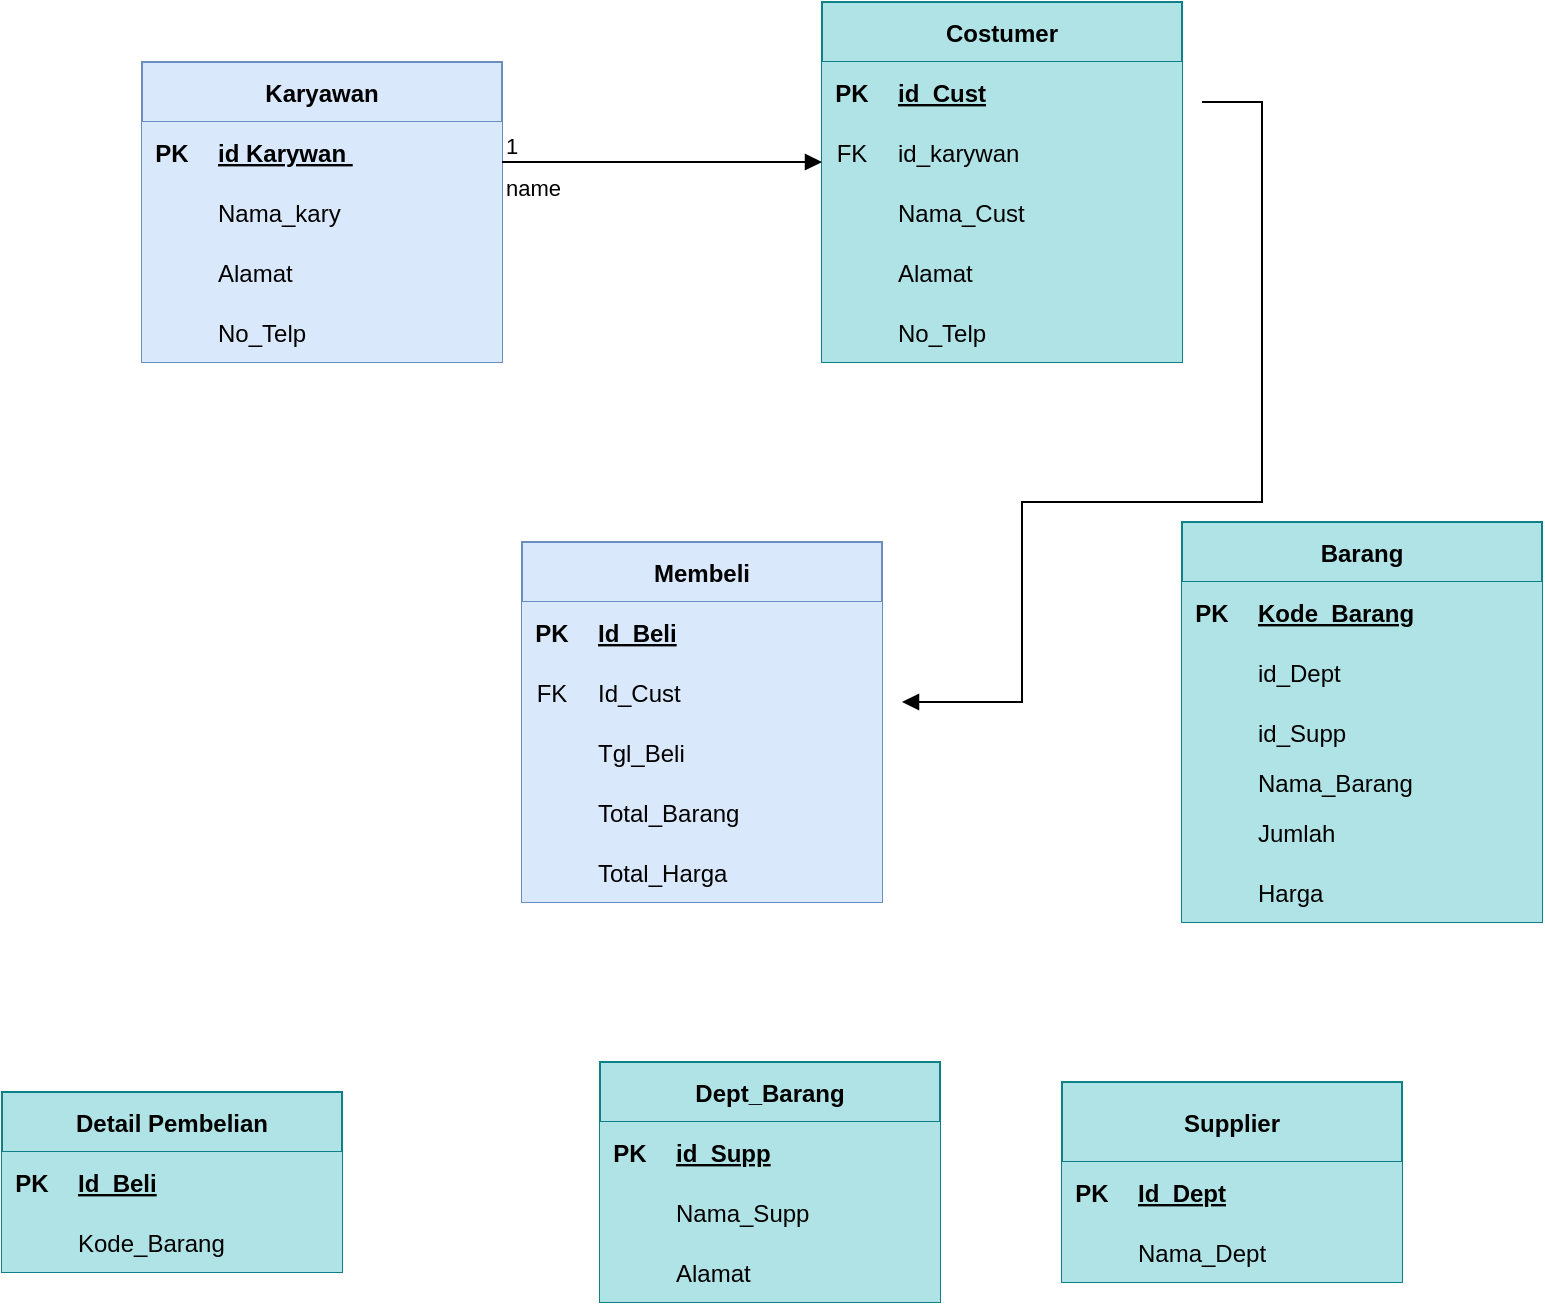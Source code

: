 <mxfile version="20.5.2" type="github">
  <diagram id="lLpXDyVzqlYHPdVx78_k" name="Halaman-1">
    <mxGraphModel dx="1483" dy="816" grid="1" gridSize="10" guides="1" tooltips="1" connect="1" arrows="1" fold="1" page="1" pageScale="1" pageWidth="827" pageHeight="1169" math="0" shadow="0">
      <root>
        <mxCell id="0" />
        <mxCell id="1" parent="0" />
        <mxCell id="tjBfu9nN-_XpgavEUP0M-31" value="Karyawan" style="shape=table;startSize=30;container=1;collapsible=1;childLayout=tableLayout;fixedRows=1;rowLines=0;fontStyle=1;align=center;resizeLast=1;fillColor=#dae8fc;strokeColor=#6c8ebf;bottom=0;" vertex="1" parent="1">
          <mxGeometry x="100" y="90" width="180" height="150" as="geometry" />
        </mxCell>
        <mxCell id="tjBfu9nN-_XpgavEUP0M-32" value="" style="shape=tableRow;horizontal=0;startSize=0;swimlaneHead=0;swimlaneBody=0;fillColor=#dae8fc;collapsible=0;dropTarget=0;points=[[0,0.5],[1,0.5]];portConstraint=eastwest;top=0;left=0;right=0;bottom=0;strokeColor=#6c8ebf;" vertex="1" parent="tjBfu9nN-_XpgavEUP0M-31">
          <mxGeometry y="30" width="180" height="30" as="geometry" />
        </mxCell>
        <mxCell id="tjBfu9nN-_XpgavEUP0M-33" value="PK" style="shape=partialRectangle;connectable=0;fillColor=#dae8fc;top=0;left=0;bottom=0;right=0;fontStyle=1;overflow=hidden;strokeColor=#6c8ebf;" vertex="1" parent="tjBfu9nN-_XpgavEUP0M-32">
          <mxGeometry width="30" height="30" as="geometry">
            <mxRectangle width="30" height="30" as="alternateBounds" />
          </mxGeometry>
        </mxCell>
        <mxCell id="tjBfu9nN-_XpgavEUP0M-34" value="id Karywan " style="shape=partialRectangle;connectable=0;fillColor=#dae8fc;top=0;left=0;bottom=0;right=0;align=left;spacingLeft=6;fontStyle=5;overflow=hidden;strokeColor=#6c8ebf;" vertex="1" parent="tjBfu9nN-_XpgavEUP0M-32">
          <mxGeometry x="30" width="150" height="30" as="geometry">
            <mxRectangle width="150" height="30" as="alternateBounds" />
          </mxGeometry>
        </mxCell>
        <mxCell id="tjBfu9nN-_XpgavEUP0M-35" value="" style="shape=tableRow;horizontal=0;startSize=0;swimlaneHead=0;swimlaneBody=0;fillColor=#dae8fc;collapsible=0;dropTarget=0;points=[[0,0.5],[1,0.5]];portConstraint=eastwest;top=0;left=0;right=0;bottom=0;strokeColor=#6c8ebf;" vertex="1" parent="tjBfu9nN-_XpgavEUP0M-31">
          <mxGeometry y="60" width="180" height="30" as="geometry" />
        </mxCell>
        <mxCell id="tjBfu9nN-_XpgavEUP0M-36" value="" style="shape=partialRectangle;connectable=0;fillColor=#dae8fc;top=0;left=0;bottom=0;right=0;editable=1;overflow=hidden;strokeColor=#6c8ebf;" vertex="1" parent="tjBfu9nN-_XpgavEUP0M-35">
          <mxGeometry width="30" height="30" as="geometry">
            <mxRectangle width="30" height="30" as="alternateBounds" />
          </mxGeometry>
        </mxCell>
        <mxCell id="tjBfu9nN-_XpgavEUP0M-37" value="Nama_kary" style="shape=partialRectangle;connectable=0;fillColor=#dae8fc;top=0;left=0;bottom=0;right=0;align=left;spacingLeft=6;overflow=hidden;strokeColor=#6c8ebf;" vertex="1" parent="tjBfu9nN-_XpgavEUP0M-35">
          <mxGeometry x="30" width="150" height="30" as="geometry">
            <mxRectangle width="150" height="30" as="alternateBounds" />
          </mxGeometry>
        </mxCell>
        <mxCell id="tjBfu9nN-_XpgavEUP0M-38" value="" style="shape=tableRow;horizontal=0;startSize=0;swimlaneHead=0;swimlaneBody=0;fillColor=#dae8fc;collapsible=0;dropTarget=0;points=[[0,0.5],[1,0.5]];portConstraint=eastwest;top=0;left=0;right=0;bottom=0;strokeColor=#6c8ebf;" vertex="1" parent="tjBfu9nN-_XpgavEUP0M-31">
          <mxGeometry y="90" width="180" height="30" as="geometry" />
        </mxCell>
        <mxCell id="tjBfu9nN-_XpgavEUP0M-39" value="" style="shape=partialRectangle;connectable=0;fillColor=#dae8fc;top=0;left=0;bottom=0;right=0;editable=1;overflow=hidden;strokeColor=#6c8ebf;" vertex="1" parent="tjBfu9nN-_XpgavEUP0M-38">
          <mxGeometry width="30" height="30" as="geometry">
            <mxRectangle width="30" height="30" as="alternateBounds" />
          </mxGeometry>
        </mxCell>
        <mxCell id="tjBfu9nN-_XpgavEUP0M-40" value="Alamat" style="shape=partialRectangle;connectable=0;fillColor=#dae8fc;top=0;left=0;bottom=0;right=0;align=left;spacingLeft=6;overflow=hidden;strokeColor=#6c8ebf;" vertex="1" parent="tjBfu9nN-_XpgavEUP0M-38">
          <mxGeometry x="30" width="150" height="30" as="geometry">
            <mxRectangle width="150" height="30" as="alternateBounds" />
          </mxGeometry>
        </mxCell>
        <mxCell id="tjBfu9nN-_XpgavEUP0M-41" value="" style="shape=tableRow;horizontal=0;startSize=0;swimlaneHead=0;swimlaneBody=0;fillColor=#dae8fc;collapsible=0;dropTarget=0;points=[[0,0.5],[1,0.5]];portConstraint=eastwest;top=0;left=0;right=0;bottom=0;strokeColor=#6c8ebf;" vertex="1" parent="tjBfu9nN-_XpgavEUP0M-31">
          <mxGeometry y="120" width="180" height="30" as="geometry" />
        </mxCell>
        <mxCell id="tjBfu9nN-_XpgavEUP0M-42" value="" style="shape=partialRectangle;connectable=0;fillColor=#dae8fc;top=0;left=0;bottom=0;right=0;editable=1;overflow=hidden;strokeColor=#6c8ebf;" vertex="1" parent="tjBfu9nN-_XpgavEUP0M-41">
          <mxGeometry width="30" height="30" as="geometry">
            <mxRectangle width="30" height="30" as="alternateBounds" />
          </mxGeometry>
        </mxCell>
        <mxCell id="tjBfu9nN-_XpgavEUP0M-43" value="No_Telp" style="shape=partialRectangle;connectable=0;fillColor=#dae8fc;top=0;left=0;bottom=0;right=0;align=left;spacingLeft=6;overflow=hidden;strokeColor=#6c8ebf;" vertex="1" parent="tjBfu9nN-_XpgavEUP0M-41">
          <mxGeometry x="30" width="150" height="30" as="geometry">
            <mxRectangle width="150" height="30" as="alternateBounds" />
          </mxGeometry>
        </mxCell>
        <mxCell id="tjBfu9nN-_XpgavEUP0M-44" value="Membeli" style="shape=table;startSize=30;container=1;collapsible=1;childLayout=tableLayout;fixedRows=1;rowLines=0;fontStyle=1;align=center;resizeLast=1;fillColor=#dae8fc;strokeColor=#6c8ebf;bottom=0;" vertex="1" parent="1">
          <mxGeometry x="290" y="330" width="180" height="180" as="geometry" />
        </mxCell>
        <mxCell id="tjBfu9nN-_XpgavEUP0M-45" value="" style="shape=tableRow;horizontal=0;startSize=0;swimlaneHead=0;swimlaneBody=0;fillColor=#dae8fc;collapsible=0;dropTarget=0;points=[[0,0.5],[1,0.5]];portConstraint=eastwest;top=0;left=0;right=0;bottom=0;strokeColor=#6c8ebf;" vertex="1" parent="tjBfu9nN-_XpgavEUP0M-44">
          <mxGeometry y="30" width="180" height="30" as="geometry" />
        </mxCell>
        <mxCell id="tjBfu9nN-_XpgavEUP0M-46" value="PK" style="shape=partialRectangle;connectable=0;fillColor=#dae8fc;top=0;left=0;bottom=0;right=0;fontStyle=1;overflow=hidden;strokeColor=#6c8ebf;" vertex="1" parent="tjBfu9nN-_XpgavEUP0M-45">
          <mxGeometry width="30" height="30" as="geometry">
            <mxRectangle width="30" height="30" as="alternateBounds" />
          </mxGeometry>
        </mxCell>
        <mxCell id="tjBfu9nN-_XpgavEUP0M-47" value="Id_Beli" style="shape=partialRectangle;connectable=0;fillColor=#dae8fc;top=0;left=0;bottom=0;right=0;align=left;spacingLeft=6;fontStyle=5;overflow=hidden;strokeColor=#6c8ebf;" vertex="1" parent="tjBfu9nN-_XpgavEUP0M-45">
          <mxGeometry x="30" width="150" height="30" as="geometry">
            <mxRectangle width="150" height="30" as="alternateBounds" />
          </mxGeometry>
        </mxCell>
        <mxCell id="tjBfu9nN-_XpgavEUP0M-48" value="" style="shape=tableRow;horizontal=0;startSize=0;swimlaneHead=0;swimlaneBody=0;fillColor=#dae8fc;collapsible=0;dropTarget=0;points=[[0,0.5],[1,0.5]];portConstraint=eastwest;top=0;left=0;right=0;bottom=0;strokeColor=#6c8ebf;" vertex="1" parent="tjBfu9nN-_XpgavEUP0M-44">
          <mxGeometry y="60" width="180" height="30" as="geometry" />
        </mxCell>
        <mxCell id="tjBfu9nN-_XpgavEUP0M-49" value="FK" style="shape=partialRectangle;connectable=0;fillColor=#dae8fc;top=0;left=0;bottom=0;right=0;editable=1;overflow=hidden;strokeColor=#6c8ebf;" vertex="1" parent="tjBfu9nN-_XpgavEUP0M-48">
          <mxGeometry width="30" height="30" as="geometry">
            <mxRectangle width="30" height="30" as="alternateBounds" />
          </mxGeometry>
        </mxCell>
        <mxCell id="tjBfu9nN-_XpgavEUP0M-50" value="Id_Cust" style="shape=partialRectangle;connectable=0;fillColor=#dae8fc;top=0;left=0;bottom=0;right=0;align=left;spacingLeft=6;overflow=hidden;strokeColor=#6c8ebf;" vertex="1" parent="tjBfu9nN-_XpgavEUP0M-48">
          <mxGeometry x="30" width="150" height="30" as="geometry">
            <mxRectangle width="150" height="30" as="alternateBounds" />
          </mxGeometry>
        </mxCell>
        <mxCell id="tjBfu9nN-_XpgavEUP0M-51" value="" style="shape=tableRow;horizontal=0;startSize=0;swimlaneHead=0;swimlaneBody=0;fillColor=#dae8fc;collapsible=0;dropTarget=0;points=[[0,0.5],[1,0.5]];portConstraint=eastwest;top=0;left=0;right=0;bottom=0;strokeColor=#6c8ebf;" vertex="1" parent="tjBfu9nN-_XpgavEUP0M-44">
          <mxGeometry y="90" width="180" height="30" as="geometry" />
        </mxCell>
        <mxCell id="tjBfu9nN-_XpgavEUP0M-52" value="" style="shape=partialRectangle;connectable=0;fillColor=#dae8fc;top=0;left=0;bottom=0;right=0;editable=1;overflow=hidden;strokeColor=#6c8ebf;" vertex="1" parent="tjBfu9nN-_XpgavEUP0M-51">
          <mxGeometry width="30" height="30" as="geometry">
            <mxRectangle width="30" height="30" as="alternateBounds" />
          </mxGeometry>
        </mxCell>
        <mxCell id="tjBfu9nN-_XpgavEUP0M-53" value="Tgl_Beli" style="shape=partialRectangle;connectable=0;fillColor=#dae8fc;top=0;left=0;bottom=0;right=0;align=left;spacingLeft=6;overflow=hidden;strokeColor=#6c8ebf;" vertex="1" parent="tjBfu9nN-_XpgavEUP0M-51">
          <mxGeometry x="30" width="150" height="30" as="geometry">
            <mxRectangle width="150" height="30" as="alternateBounds" />
          </mxGeometry>
        </mxCell>
        <mxCell id="tjBfu9nN-_XpgavEUP0M-54" value="" style="shape=tableRow;horizontal=0;startSize=0;swimlaneHead=0;swimlaneBody=0;fillColor=#dae8fc;collapsible=0;dropTarget=0;points=[[0,0.5],[1,0.5]];portConstraint=eastwest;top=0;left=0;right=0;bottom=0;strokeColor=#6c8ebf;" vertex="1" parent="tjBfu9nN-_XpgavEUP0M-44">
          <mxGeometry y="120" width="180" height="30" as="geometry" />
        </mxCell>
        <mxCell id="tjBfu9nN-_XpgavEUP0M-55" value="" style="shape=partialRectangle;connectable=0;fillColor=#dae8fc;top=0;left=0;bottom=0;right=0;editable=1;overflow=hidden;strokeColor=#6c8ebf;" vertex="1" parent="tjBfu9nN-_XpgavEUP0M-54">
          <mxGeometry width="30" height="30" as="geometry">
            <mxRectangle width="30" height="30" as="alternateBounds" />
          </mxGeometry>
        </mxCell>
        <mxCell id="tjBfu9nN-_XpgavEUP0M-56" value="Total_Barang" style="shape=partialRectangle;connectable=0;fillColor=#dae8fc;top=0;left=0;bottom=0;right=0;align=left;spacingLeft=6;overflow=hidden;strokeColor=#6c8ebf;" vertex="1" parent="tjBfu9nN-_XpgavEUP0M-54">
          <mxGeometry x="30" width="150" height="30" as="geometry">
            <mxRectangle width="150" height="30" as="alternateBounds" />
          </mxGeometry>
        </mxCell>
        <mxCell id="tjBfu9nN-_XpgavEUP0M-113" value="" style="shape=tableRow;horizontal=0;startSize=0;swimlaneHead=0;swimlaneBody=0;fillColor=#dae8fc;collapsible=0;dropTarget=0;points=[[0,0.5],[1,0.5]];portConstraint=eastwest;top=0;left=0;right=0;bottom=0;strokeColor=#6c8ebf;" vertex="1" parent="tjBfu9nN-_XpgavEUP0M-44">
          <mxGeometry y="150" width="180" height="30" as="geometry" />
        </mxCell>
        <mxCell id="tjBfu9nN-_XpgavEUP0M-114" value="" style="shape=partialRectangle;connectable=0;fillColor=#dae8fc;top=0;left=0;bottom=0;right=0;editable=1;overflow=hidden;strokeColor=#6c8ebf;" vertex="1" parent="tjBfu9nN-_XpgavEUP0M-113">
          <mxGeometry width="30" height="30" as="geometry">
            <mxRectangle width="30" height="30" as="alternateBounds" />
          </mxGeometry>
        </mxCell>
        <mxCell id="tjBfu9nN-_XpgavEUP0M-115" value="Total_Harga" style="shape=partialRectangle;connectable=0;fillColor=#dae8fc;top=0;left=0;bottom=0;right=0;align=left;spacingLeft=6;overflow=hidden;strokeColor=#6c8ebf;" vertex="1" parent="tjBfu9nN-_XpgavEUP0M-113">
          <mxGeometry x="30" width="150" height="30" as="geometry">
            <mxRectangle width="150" height="30" as="alternateBounds" />
          </mxGeometry>
        </mxCell>
        <mxCell id="tjBfu9nN-_XpgavEUP0M-57" value="Costumer" style="shape=table;startSize=30;container=1;collapsible=1;childLayout=tableLayout;fixedRows=1;rowLines=0;fontStyle=1;align=center;resizeLast=1;fillColor=#b0e3e6;strokeColor=#0e8088;bottom=0;" vertex="1" parent="1">
          <mxGeometry x="440" y="60" width="180" height="180" as="geometry">
            <mxRectangle x="330" y="80" width="100" height="30" as="alternateBounds" />
          </mxGeometry>
        </mxCell>
        <mxCell id="tjBfu9nN-_XpgavEUP0M-58" value="" style="shape=tableRow;horizontal=0;startSize=0;swimlaneHead=0;swimlaneBody=0;collapsible=0;dropTarget=0;points=[[0,0.5],[1,0.5]];portConstraint=eastwest;top=0;left=0;right=0;bottom=0;fillColor=#b0e3e6;strokeColor=#0e8088;" vertex="1" parent="tjBfu9nN-_XpgavEUP0M-57">
          <mxGeometry y="30" width="180" height="30" as="geometry" />
        </mxCell>
        <mxCell id="tjBfu9nN-_XpgavEUP0M-59" value="PK" style="shape=partialRectangle;connectable=0;top=0;left=0;bottom=0;right=0;fontStyle=1;overflow=hidden;fillColor=#b0e3e6;strokeColor=#0e8088;" vertex="1" parent="tjBfu9nN-_XpgavEUP0M-58">
          <mxGeometry width="30" height="30" as="geometry">
            <mxRectangle width="30" height="30" as="alternateBounds" />
          </mxGeometry>
        </mxCell>
        <mxCell id="tjBfu9nN-_XpgavEUP0M-60" value="id_Cust" style="shape=partialRectangle;connectable=0;top=0;left=0;bottom=0;right=0;align=left;spacingLeft=6;fontStyle=5;overflow=hidden;fillColor=#b0e3e6;strokeColor=#0e8088;" vertex="1" parent="tjBfu9nN-_XpgavEUP0M-58">
          <mxGeometry x="30" width="150" height="30" as="geometry">
            <mxRectangle width="150" height="30" as="alternateBounds" />
          </mxGeometry>
        </mxCell>
        <mxCell id="tjBfu9nN-_XpgavEUP0M-61" value="" style="shape=tableRow;horizontal=0;startSize=0;swimlaneHead=0;swimlaneBody=0;collapsible=0;dropTarget=0;points=[[0,0.5],[1,0.5]];portConstraint=eastwest;top=0;left=0;right=0;bottom=0;fillColor=#b0e3e6;strokeColor=#0e8088;" vertex="1" parent="tjBfu9nN-_XpgavEUP0M-57">
          <mxGeometry y="60" width="180" height="30" as="geometry" />
        </mxCell>
        <mxCell id="tjBfu9nN-_XpgavEUP0M-62" value="FK" style="shape=partialRectangle;connectable=0;top=0;left=0;bottom=0;right=0;editable=1;overflow=hidden;fillColor=#b0e3e6;strokeColor=#0e8088;" vertex="1" parent="tjBfu9nN-_XpgavEUP0M-61">
          <mxGeometry width="30" height="30" as="geometry">
            <mxRectangle width="30" height="30" as="alternateBounds" />
          </mxGeometry>
        </mxCell>
        <mxCell id="tjBfu9nN-_XpgavEUP0M-63" value="id_karywan" style="shape=partialRectangle;connectable=0;top=0;left=0;bottom=0;right=0;align=left;spacingLeft=6;overflow=hidden;fillColor=#b0e3e6;strokeColor=#0e8088;" vertex="1" parent="tjBfu9nN-_XpgavEUP0M-61">
          <mxGeometry x="30" width="150" height="30" as="geometry">
            <mxRectangle width="150" height="30" as="alternateBounds" />
          </mxGeometry>
        </mxCell>
        <mxCell id="tjBfu9nN-_XpgavEUP0M-64" value="" style="shape=tableRow;horizontal=0;startSize=0;swimlaneHead=0;swimlaneBody=0;collapsible=0;dropTarget=0;points=[[0,0.5],[1,0.5]];portConstraint=eastwest;top=0;left=0;right=0;bottom=0;fillColor=#b0e3e6;strokeColor=#0e8088;" vertex="1" parent="tjBfu9nN-_XpgavEUP0M-57">
          <mxGeometry y="90" width="180" height="30" as="geometry" />
        </mxCell>
        <mxCell id="tjBfu9nN-_XpgavEUP0M-65" value="" style="shape=partialRectangle;connectable=0;top=0;left=0;bottom=0;right=0;editable=1;overflow=hidden;fillColor=#b0e3e6;strokeColor=#0e8088;" vertex="1" parent="tjBfu9nN-_XpgavEUP0M-64">
          <mxGeometry width="30" height="30" as="geometry">
            <mxRectangle width="30" height="30" as="alternateBounds" />
          </mxGeometry>
        </mxCell>
        <mxCell id="tjBfu9nN-_XpgavEUP0M-66" value="Nama_Cust" style="shape=partialRectangle;connectable=0;top=0;left=0;bottom=0;right=0;align=left;spacingLeft=6;overflow=hidden;fillColor=#b0e3e6;strokeColor=#0e8088;" vertex="1" parent="tjBfu9nN-_XpgavEUP0M-64">
          <mxGeometry x="30" width="150" height="30" as="geometry">
            <mxRectangle width="150" height="30" as="alternateBounds" />
          </mxGeometry>
        </mxCell>
        <mxCell id="tjBfu9nN-_XpgavEUP0M-67" value="" style="shape=tableRow;horizontal=0;startSize=0;swimlaneHead=0;swimlaneBody=0;collapsible=0;dropTarget=0;points=[[0,0.5],[1,0.5]];portConstraint=eastwest;top=0;left=0;right=0;bottom=0;fillColor=#b0e3e6;strokeColor=#0e8088;" vertex="1" parent="tjBfu9nN-_XpgavEUP0M-57">
          <mxGeometry y="120" width="180" height="30" as="geometry" />
        </mxCell>
        <mxCell id="tjBfu9nN-_XpgavEUP0M-68" value="" style="shape=partialRectangle;connectable=0;top=0;left=0;bottom=0;right=0;editable=1;overflow=hidden;fillColor=#b0e3e6;strokeColor=#0e8088;" vertex="1" parent="tjBfu9nN-_XpgavEUP0M-67">
          <mxGeometry width="30" height="30" as="geometry">
            <mxRectangle width="30" height="30" as="alternateBounds" />
          </mxGeometry>
        </mxCell>
        <mxCell id="tjBfu9nN-_XpgavEUP0M-69" value="Alamat" style="shape=partialRectangle;connectable=0;top=0;left=0;bottom=0;right=0;align=left;spacingLeft=6;overflow=hidden;fillColor=#b0e3e6;strokeColor=#0e8088;" vertex="1" parent="tjBfu9nN-_XpgavEUP0M-67">
          <mxGeometry x="30" width="150" height="30" as="geometry">
            <mxRectangle width="150" height="30" as="alternateBounds" />
          </mxGeometry>
        </mxCell>
        <mxCell id="tjBfu9nN-_XpgavEUP0M-88" value="" style="shape=tableRow;horizontal=0;startSize=0;swimlaneHead=0;swimlaneBody=0;collapsible=0;dropTarget=0;points=[[0,0.5],[1,0.5]];portConstraint=eastwest;top=0;left=0;right=0;bottom=0;fillColor=#b0e3e6;strokeColor=#0e8088;" vertex="1" parent="tjBfu9nN-_XpgavEUP0M-57">
          <mxGeometry y="150" width="180" height="30" as="geometry" />
        </mxCell>
        <mxCell id="tjBfu9nN-_XpgavEUP0M-89" value="" style="shape=partialRectangle;connectable=0;top=0;left=0;bottom=0;right=0;editable=1;overflow=hidden;fillColor=#b0e3e6;strokeColor=#0e8088;" vertex="1" parent="tjBfu9nN-_XpgavEUP0M-88">
          <mxGeometry width="30" height="30" as="geometry">
            <mxRectangle width="30" height="30" as="alternateBounds" />
          </mxGeometry>
        </mxCell>
        <mxCell id="tjBfu9nN-_XpgavEUP0M-90" value="No_Telp" style="shape=partialRectangle;connectable=0;top=0;left=0;bottom=0;right=0;align=left;spacingLeft=6;overflow=hidden;fillColor=#b0e3e6;strokeColor=#0e8088;" vertex="1" parent="tjBfu9nN-_XpgavEUP0M-88">
          <mxGeometry x="30" width="150" height="30" as="geometry">
            <mxRectangle width="150" height="30" as="alternateBounds" />
          </mxGeometry>
        </mxCell>
        <mxCell id="tjBfu9nN-_XpgavEUP0M-97" value="Detail Pembelian" style="shape=table;startSize=30;container=1;collapsible=1;childLayout=tableLayout;fixedRows=1;rowLines=0;fontStyle=1;align=center;resizeLast=1;fillColor=#b0e3e6;strokeColor=#0e8088;bottom=0;" vertex="1" parent="1">
          <mxGeometry x="30" y="605" width="170" height="90" as="geometry">
            <mxRectangle x="330" y="80" width="100" height="30" as="alternateBounds" />
          </mxGeometry>
        </mxCell>
        <mxCell id="tjBfu9nN-_XpgavEUP0M-98" value="" style="shape=tableRow;horizontal=0;startSize=0;swimlaneHead=0;swimlaneBody=0;collapsible=0;dropTarget=0;points=[[0,0.5],[1,0.5]];portConstraint=eastwest;top=0;left=0;right=0;bottom=0;fillColor=#b0e3e6;strokeColor=#0e8088;" vertex="1" parent="tjBfu9nN-_XpgavEUP0M-97">
          <mxGeometry y="30" width="170" height="30" as="geometry" />
        </mxCell>
        <mxCell id="tjBfu9nN-_XpgavEUP0M-99" value="PK" style="shape=partialRectangle;connectable=0;top=0;left=0;bottom=0;right=0;fontStyle=1;overflow=hidden;fillColor=#b0e3e6;strokeColor=#0e8088;" vertex="1" parent="tjBfu9nN-_XpgavEUP0M-98">
          <mxGeometry width="30" height="30" as="geometry">
            <mxRectangle width="30" height="30" as="alternateBounds" />
          </mxGeometry>
        </mxCell>
        <mxCell id="tjBfu9nN-_XpgavEUP0M-100" value="Id_Beli" style="shape=partialRectangle;connectable=0;top=0;left=0;bottom=0;right=0;align=left;spacingLeft=6;fontStyle=5;overflow=hidden;fillColor=#b0e3e6;strokeColor=#0e8088;" vertex="1" parent="tjBfu9nN-_XpgavEUP0M-98">
          <mxGeometry x="30" width="140" height="30" as="geometry">
            <mxRectangle width="140" height="30" as="alternateBounds" />
          </mxGeometry>
        </mxCell>
        <mxCell id="tjBfu9nN-_XpgavEUP0M-101" value="" style="shape=tableRow;horizontal=0;startSize=0;swimlaneHead=0;swimlaneBody=0;collapsible=0;dropTarget=0;points=[[0,0.5],[1,0.5]];portConstraint=eastwest;top=0;left=0;right=0;bottom=0;fillColor=#b0e3e6;strokeColor=#0e8088;" vertex="1" parent="tjBfu9nN-_XpgavEUP0M-97">
          <mxGeometry y="60" width="170" height="30" as="geometry" />
        </mxCell>
        <mxCell id="tjBfu9nN-_XpgavEUP0M-102" value="" style="shape=partialRectangle;connectable=0;top=0;left=0;bottom=0;right=0;editable=1;overflow=hidden;fillColor=#b0e3e6;strokeColor=#0e8088;" vertex="1" parent="tjBfu9nN-_XpgavEUP0M-101">
          <mxGeometry width="30" height="30" as="geometry">
            <mxRectangle width="30" height="30" as="alternateBounds" />
          </mxGeometry>
        </mxCell>
        <mxCell id="tjBfu9nN-_XpgavEUP0M-103" value="Kode_Barang" style="shape=partialRectangle;connectable=0;top=0;left=0;bottom=0;right=0;align=left;spacingLeft=6;overflow=hidden;fillColor=#b0e3e6;strokeColor=#0e8088;" vertex="1" parent="tjBfu9nN-_XpgavEUP0M-101">
          <mxGeometry x="30" width="140" height="30" as="geometry">
            <mxRectangle width="140" height="30" as="alternateBounds" />
          </mxGeometry>
        </mxCell>
        <mxCell id="tjBfu9nN-_XpgavEUP0M-116" value="Barang" style="shape=table;startSize=30;container=1;collapsible=1;childLayout=tableLayout;fixedRows=1;rowLines=0;fontStyle=1;align=center;resizeLast=1;fillColor=#b0e3e6;strokeColor=#0e8088;bottom=0;" vertex="1" parent="1">
          <mxGeometry x="620" y="320" width="180" height="200" as="geometry">
            <mxRectangle x="330" y="80" width="100" height="30" as="alternateBounds" />
          </mxGeometry>
        </mxCell>
        <mxCell id="tjBfu9nN-_XpgavEUP0M-117" value="" style="shape=tableRow;horizontal=0;startSize=0;swimlaneHead=0;swimlaneBody=0;collapsible=0;dropTarget=0;points=[[0,0.5],[1,0.5]];portConstraint=eastwest;top=0;left=0;right=0;bottom=0;fillColor=#b0e3e6;strokeColor=#0e8088;" vertex="1" parent="tjBfu9nN-_XpgavEUP0M-116">
          <mxGeometry y="30" width="180" height="30" as="geometry" />
        </mxCell>
        <mxCell id="tjBfu9nN-_XpgavEUP0M-118" value="PK" style="shape=partialRectangle;connectable=0;top=0;left=0;bottom=0;right=0;fontStyle=1;overflow=hidden;fillColor=#b0e3e6;strokeColor=#0e8088;" vertex="1" parent="tjBfu9nN-_XpgavEUP0M-117">
          <mxGeometry width="30" height="30" as="geometry">
            <mxRectangle width="30" height="30" as="alternateBounds" />
          </mxGeometry>
        </mxCell>
        <mxCell id="tjBfu9nN-_XpgavEUP0M-119" value="Kode_Barang" style="shape=partialRectangle;connectable=0;top=0;left=0;bottom=0;right=0;align=left;spacingLeft=6;fontStyle=5;overflow=hidden;fillColor=#b0e3e6;strokeColor=#0e8088;" vertex="1" parent="tjBfu9nN-_XpgavEUP0M-117">
          <mxGeometry x="30" width="150" height="30" as="geometry">
            <mxRectangle width="150" height="30" as="alternateBounds" />
          </mxGeometry>
        </mxCell>
        <mxCell id="tjBfu9nN-_XpgavEUP0M-120" value="" style="shape=tableRow;horizontal=0;startSize=0;swimlaneHead=0;swimlaneBody=0;collapsible=0;dropTarget=0;points=[[0,0.5],[1,0.5]];portConstraint=eastwest;top=0;left=0;right=0;bottom=0;fillColor=#b0e3e6;strokeColor=#0e8088;" vertex="1" parent="tjBfu9nN-_XpgavEUP0M-116">
          <mxGeometry y="60" width="180" height="30" as="geometry" />
        </mxCell>
        <mxCell id="tjBfu9nN-_XpgavEUP0M-121" value="" style="shape=partialRectangle;connectable=0;top=0;left=0;bottom=0;right=0;editable=1;overflow=hidden;fillColor=#b0e3e6;strokeColor=#0e8088;" vertex="1" parent="tjBfu9nN-_XpgavEUP0M-120">
          <mxGeometry width="30" height="30" as="geometry">
            <mxRectangle width="30" height="30" as="alternateBounds" />
          </mxGeometry>
        </mxCell>
        <mxCell id="tjBfu9nN-_XpgavEUP0M-122" value="id_Dept" style="shape=partialRectangle;connectable=0;top=0;left=0;bottom=0;right=0;align=left;spacingLeft=6;overflow=hidden;fillColor=#b0e3e6;strokeColor=#0e8088;" vertex="1" parent="tjBfu9nN-_XpgavEUP0M-120">
          <mxGeometry x="30" width="150" height="30" as="geometry">
            <mxRectangle width="150" height="30" as="alternateBounds" />
          </mxGeometry>
        </mxCell>
        <mxCell id="tjBfu9nN-_XpgavEUP0M-123" value="" style="shape=tableRow;horizontal=0;startSize=0;swimlaneHead=0;swimlaneBody=0;collapsible=0;dropTarget=0;points=[[0,0.5],[1,0.5]];portConstraint=eastwest;top=0;left=0;right=0;bottom=0;fillColor=#b0e3e6;strokeColor=#0e8088;" vertex="1" parent="tjBfu9nN-_XpgavEUP0M-116">
          <mxGeometry y="90" width="180" height="30" as="geometry" />
        </mxCell>
        <mxCell id="tjBfu9nN-_XpgavEUP0M-124" value="" style="shape=partialRectangle;connectable=0;top=0;left=0;bottom=0;right=0;editable=1;overflow=hidden;fillColor=#b0e3e6;strokeColor=#0e8088;" vertex="1" parent="tjBfu9nN-_XpgavEUP0M-123">
          <mxGeometry width="30" height="30" as="geometry">
            <mxRectangle width="30" height="30" as="alternateBounds" />
          </mxGeometry>
        </mxCell>
        <mxCell id="tjBfu9nN-_XpgavEUP0M-125" value="id_Supp" style="shape=partialRectangle;connectable=0;top=0;left=0;bottom=0;right=0;align=left;spacingLeft=6;overflow=hidden;fillColor=#b0e3e6;strokeColor=#0e8088;" vertex="1" parent="tjBfu9nN-_XpgavEUP0M-123">
          <mxGeometry x="30" width="150" height="30" as="geometry">
            <mxRectangle width="150" height="30" as="alternateBounds" />
          </mxGeometry>
        </mxCell>
        <mxCell id="tjBfu9nN-_XpgavEUP0M-126" value="" style="shape=tableRow;horizontal=0;startSize=0;swimlaneHead=0;swimlaneBody=0;collapsible=0;dropTarget=0;points=[[0,0.5],[1,0.5]];portConstraint=eastwest;top=0;left=0;right=0;bottom=0;fillColor=#b0e3e6;strokeColor=#0e8088;" vertex="1" parent="tjBfu9nN-_XpgavEUP0M-116">
          <mxGeometry y="120" width="180" height="20" as="geometry" />
        </mxCell>
        <mxCell id="tjBfu9nN-_XpgavEUP0M-127" value="" style="shape=partialRectangle;connectable=0;top=0;left=0;bottom=0;right=0;editable=1;overflow=hidden;fillColor=#b0e3e6;strokeColor=#0e8088;" vertex="1" parent="tjBfu9nN-_XpgavEUP0M-126">
          <mxGeometry width="30" height="20" as="geometry">
            <mxRectangle width="30" height="20" as="alternateBounds" />
          </mxGeometry>
        </mxCell>
        <mxCell id="tjBfu9nN-_XpgavEUP0M-128" value="Nama_Barang" style="shape=partialRectangle;connectable=0;top=0;left=0;bottom=0;right=0;align=left;spacingLeft=6;overflow=hidden;fillColor=#b0e3e6;strokeColor=#0e8088;" vertex="1" parent="tjBfu9nN-_XpgavEUP0M-126">
          <mxGeometry x="30" width="150" height="20" as="geometry">
            <mxRectangle width="150" height="20" as="alternateBounds" />
          </mxGeometry>
        </mxCell>
        <mxCell id="tjBfu9nN-_XpgavEUP0M-129" value="" style="shape=tableRow;horizontal=0;startSize=0;swimlaneHead=0;swimlaneBody=0;collapsible=0;dropTarget=0;points=[[0,0.5],[1,0.5]];portConstraint=eastwest;top=0;left=0;right=0;bottom=0;fillColor=#b0e3e6;strokeColor=#0e8088;" vertex="1" parent="tjBfu9nN-_XpgavEUP0M-116">
          <mxGeometry y="140" width="180" height="30" as="geometry" />
        </mxCell>
        <mxCell id="tjBfu9nN-_XpgavEUP0M-130" value="" style="shape=partialRectangle;connectable=0;top=0;left=0;bottom=0;right=0;editable=1;overflow=hidden;fillColor=#b0e3e6;strokeColor=#0e8088;" vertex="1" parent="tjBfu9nN-_XpgavEUP0M-129">
          <mxGeometry width="30" height="30" as="geometry">
            <mxRectangle width="30" height="30" as="alternateBounds" />
          </mxGeometry>
        </mxCell>
        <mxCell id="tjBfu9nN-_XpgavEUP0M-131" value="Jumlah" style="shape=partialRectangle;connectable=0;top=0;left=0;bottom=0;right=0;align=left;spacingLeft=6;overflow=hidden;fillColor=#b0e3e6;strokeColor=#0e8088;" vertex="1" parent="tjBfu9nN-_XpgavEUP0M-129">
          <mxGeometry x="30" width="150" height="30" as="geometry">
            <mxRectangle width="150" height="30" as="alternateBounds" />
          </mxGeometry>
        </mxCell>
        <mxCell id="tjBfu9nN-_XpgavEUP0M-132" value="" style="shape=tableRow;horizontal=0;startSize=0;swimlaneHead=0;swimlaneBody=0;collapsible=0;dropTarget=0;points=[[0,0.5],[1,0.5]];portConstraint=eastwest;top=0;left=0;right=0;bottom=0;fillColor=#b0e3e6;strokeColor=#0e8088;" vertex="1" parent="tjBfu9nN-_XpgavEUP0M-116">
          <mxGeometry y="170" width="180" height="30" as="geometry" />
        </mxCell>
        <mxCell id="tjBfu9nN-_XpgavEUP0M-133" value="" style="shape=partialRectangle;connectable=0;top=0;left=0;bottom=0;right=0;editable=1;overflow=hidden;fillColor=#b0e3e6;strokeColor=#0e8088;" vertex="1" parent="tjBfu9nN-_XpgavEUP0M-132">
          <mxGeometry width="30" height="30" as="geometry">
            <mxRectangle width="30" height="30" as="alternateBounds" />
          </mxGeometry>
        </mxCell>
        <mxCell id="tjBfu9nN-_XpgavEUP0M-134" value="Harga" style="shape=partialRectangle;connectable=0;top=0;left=0;bottom=0;right=0;align=left;spacingLeft=6;overflow=hidden;fillColor=#b0e3e6;strokeColor=#0e8088;" vertex="1" parent="tjBfu9nN-_XpgavEUP0M-132">
          <mxGeometry x="30" width="150" height="30" as="geometry">
            <mxRectangle width="150" height="30" as="alternateBounds" />
          </mxGeometry>
        </mxCell>
        <mxCell id="tjBfu9nN-_XpgavEUP0M-151" value="Supplier" style="shape=table;startSize=40;container=1;collapsible=1;childLayout=tableLayout;fixedRows=1;rowLines=0;fontStyle=1;align=center;resizeLast=1;fillColor=#b0e3e6;strokeColor=#0e8088;bottom=0;" vertex="1" parent="1">
          <mxGeometry x="560" y="600" width="170" height="100" as="geometry">
            <mxRectangle x="330" y="80" width="100" height="30" as="alternateBounds" />
          </mxGeometry>
        </mxCell>
        <mxCell id="tjBfu9nN-_XpgavEUP0M-152" value="" style="shape=tableRow;horizontal=0;startSize=0;swimlaneHead=0;swimlaneBody=0;collapsible=0;dropTarget=0;points=[[0,0.5],[1,0.5]];portConstraint=eastwest;top=0;left=0;right=0;bottom=0;fillColor=#b0e3e6;strokeColor=#0e8088;" vertex="1" parent="tjBfu9nN-_XpgavEUP0M-151">
          <mxGeometry y="40" width="170" height="30" as="geometry" />
        </mxCell>
        <mxCell id="tjBfu9nN-_XpgavEUP0M-153" value="PK" style="shape=partialRectangle;connectable=0;top=0;left=0;bottom=0;right=0;fontStyle=1;overflow=hidden;fillColor=#b0e3e6;strokeColor=#0e8088;" vertex="1" parent="tjBfu9nN-_XpgavEUP0M-152">
          <mxGeometry width="30" height="30" as="geometry">
            <mxRectangle width="30" height="30" as="alternateBounds" />
          </mxGeometry>
        </mxCell>
        <mxCell id="tjBfu9nN-_XpgavEUP0M-154" value="Id_Dept" style="shape=partialRectangle;connectable=0;top=0;left=0;bottom=0;right=0;align=left;spacingLeft=6;fontStyle=5;overflow=hidden;fillColor=#b0e3e6;strokeColor=#0e8088;" vertex="1" parent="tjBfu9nN-_XpgavEUP0M-152">
          <mxGeometry x="30" width="140" height="30" as="geometry">
            <mxRectangle width="140" height="30" as="alternateBounds" />
          </mxGeometry>
        </mxCell>
        <mxCell id="tjBfu9nN-_XpgavEUP0M-155" value="" style="shape=tableRow;horizontal=0;startSize=0;swimlaneHead=0;swimlaneBody=0;collapsible=0;dropTarget=0;points=[[0,0.5],[1,0.5]];portConstraint=eastwest;top=0;left=0;right=0;bottom=0;fillColor=#b0e3e6;strokeColor=#0e8088;" vertex="1" parent="tjBfu9nN-_XpgavEUP0M-151">
          <mxGeometry y="70" width="170" height="30" as="geometry" />
        </mxCell>
        <mxCell id="tjBfu9nN-_XpgavEUP0M-156" value="" style="shape=partialRectangle;connectable=0;top=0;left=0;bottom=0;right=0;editable=1;overflow=hidden;fillColor=#b0e3e6;strokeColor=#0e8088;" vertex="1" parent="tjBfu9nN-_XpgavEUP0M-155">
          <mxGeometry width="30" height="30" as="geometry">
            <mxRectangle width="30" height="30" as="alternateBounds" />
          </mxGeometry>
        </mxCell>
        <mxCell id="tjBfu9nN-_XpgavEUP0M-157" value="Nama_Dept" style="shape=partialRectangle;connectable=0;top=0;left=0;bottom=0;right=0;align=left;spacingLeft=6;overflow=hidden;fillColor=#b0e3e6;strokeColor=#0e8088;" vertex="1" parent="tjBfu9nN-_XpgavEUP0M-155">
          <mxGeometry x="30" width="140" height="30" as="geometry">
            <mxRectangle width="140" height="30" as="alternateBounds" />
          </mxGeometry>
        </mxCell>
        <mxCell id="tjBfu9nN-_XpgavEUP0M-158" value="Dept_Barang" style="shape=table;startSize=30;container=1;collapsible=1;childLayout=tableLayout;fixedRows=1;rowLines=0;fontStyle=1;align=center;resizeLast=1;fillColor=#b0e3e6;strokeColor=#0e8088;bottom=0;" vertex="1" parent="1">
          <mxGeometry x="329" y="590" width="170" height="120" as="geometry">
            <mxRectangle x="330" y="80" width="100" height="30" as="alternateBounds" />
          </mxGeometry>
        </mxCell>
        <mxCell id="tjBfu9nN-_XpgavEUP0M-159" value="" style="shape=tableRow;horizontal=0;startSize=0;swimlaneHead=0;swimlaneBody=0;collapsible=0;dropTarget=0;points=[[0,0.5],[1,0.5]];portConstraint=eastwest;top=0;left=0;right=0;bottom=0;fillColor=#b0e3e6;strokeColor=#0e8088;" vertex="1" parent="tjBfu9nN-_XpgavEUP0M-158">
          <mxGeometry y="30" width="170" height="30" as="geometry" />
        </mxCell>
        <mxCell id="tjBfu9nN-_XpgavEUP0M-160" value="PK" style="shape=partialRectangle;connectable=0;top=0;left=0;bottom=0;right=0;fontStyle=1;overflow=hidden;fillColor=#b0e3e6;strokeColor=#0e8088;" vertex="1" parent="tjBfu9nN-_XpgavEUP0M-159">
          <mxGeometry width="30" height="30" as="geometry">
            <mxRectangle width="30" height="30" as="alternateBounds" />
          </mxGeometry>
        </mxCell>
        <mxCell id="tjBfu9nN-_XpgavEUP0M-161" value="id_Supp" style="shape=partialRectangle;connectable=0;top=0;left=0;bottom=0;right=0;align=left;spacingLeft=6;fontStyle=5;overflow=hidden;fillColor=#b0e3e6;strokeColor=#0e8088;" vertex="1" parent="tjBfu9nN-_XpgavEUP0M-159">
          <mxGeometry x="30" width="140" height="30" as="geometry">
            <mxRectangle width="140" height="30" as="alternateBounds" />
          </mxGeometry>
        </mxCell>
        <mxCell id="tjBfu9nN-_XpgavEUP0M-162" value="" style="shape=tableRow;horizontal=0;startSize=0;swimlaneHead=0;swimlaneBody=0;collapsible=0;dropTarget=0;points=[[0,0.5],[1,0.5]];portConstraint=eastwest;top=0;left=0;right=0;bottom=0;fillColor=#b0e3e6;strokeColor=#0e8088;" vertex="1" parent="tjBfu9nN-_XpgavEUP0M-158">
          <mxGeometry y="60" width="170" height="30" as="geometry" />
        </mxCell>
        <mxCell id="tjBfu9nN-_XpgavEUP0M-163" value="" style="shape=partialRectangle;connectable=0;top=0;left=0;bottom=0;right=0;editable=1;overflow=hidden;fillColor=#b0e3e6;strokeColor=#0e8088;" vertex="1" parent="tjBfu9nN-_XpgavEUP0M-162">
          <mxGeometry width="30" height="30" as="geometry">
            <mxRectangle width="30" height="30" as="alternateBounds" />
          </mxGeometry>
        </mxCell>
        <mxCell id="tjBfu9nN-_XpgavEUP0M-164" value="Nama_Supp" style="shape=partialRectangle;connectable=0;top=0;left=0;bottom=0;right=0;align=left;spacingLeft=6;overflow=hidden;fillColor=#b0e3e6;strokeColor=#0e8088;" vertex="1" parent="tjBfu9nN-_XpgavEUP0M-162">
          <mxGeometry x="30" width="140" height="30" as="geometry">
            <mxRectangle width="140" height="30" as="alternateBounds" />
          </mxGeometry>
        </mxCell>
        <mxCell id="tjBfu9nN-_XpgavEUP0M-166" value="" style="shape=tableRow;horizontal=0;startSize=0;swimlaneHead=0;swimlaneBody=0;collapsible=0;dropTarget=0;points=[[0,0.5],[1,0.5]];portConstraint=eastwest;top=0;left=0;right=0;bottom=0;fillColor=#b0e3e6;strokeColor=#0e8088;" vertex="1" parent="tjBfu9nN-_XpgavEUP0M-158">
          <mxGeometry y="90" width="170" height="30" as="geometry" />
        </mxCell>
        <mxCell id="tjBfu9nN-_XpgavEUP0M-167" value="" style="shape=partialRectangle;connectable=0;top=0;left=0;bottom=0;right=0;editable=1;overflow=hidden;fillColor=#b0e3e6;strokeColor=#0e8088;" vertex="1" parent="tjBfu9nN-_XpgavEUP0M-166">
          <mxGeometry width="30" height="30" as="geometry">
            <mxRectangle width="30" height="30" as="alternateBounds" />
          </mxGeometry>
        </mxCell>
        <mxCell id="tjBfu9nN-_XpgavEUP0M-168" value="Alamat" style="shape=partialRectangle;connectable=0;top=0;left=0;bottom=0;right=0;align=left;spacingLeft=6;overflow=hidden;fillColor=#b0e3e6;strokeColor=#0e8088;" vertex="1" parent="tjBfu9nN-_XpgavEUP0M-166">
          <mxGeometry x="30" width="140" height="30" as="geometry">
            <mxRectangle width="140" height="30" as="alternateBounds" />
          </mxGeometry>
        </mxCell>
        <mxCell id="tjBfu9nN-_XpgavEUP0M-192" value="name" style="endArrow=block;endFill=1;html=1;edgeStyle=orthogonalEdgeStyle;align=left;verticalAlign=top;rounded=0;" edge="1" parent="1">
          <mxGeometry x="-1" relative="1" as="geometry">
            <mxPoint x="280" y="140" as="sourcePoint" />
            <mxPoint x="440" y="140" as="targetPoint" />
            <Array as="points">
              <mxPoint x="370" y="140" />
              <mxPoint x="370" y="140" />
            </Array>
          </mxGeometry>
        </mxCell>
        <mxCell id="tjBfu9nN-_XpgavEUP0M-193" value="1" style="edgeLabel;resizable=0;html=1;align=left;verticalAlign=bottom;" connectable="0" vertex="1" parent="tjBfu9nN-_XpgavEUP0M-192">
          <mxGeometry x="-1" relative="1" as="geometry" />
        </mxCell>
        <mxCell id="tjBfu9nN-_XpgavEUP0M-194" value="" style="endArrow=block;endFill=1;html=1;edgeStyle=orthogonalEdgeStyle;align=left;verticalAlign=top;rounded=0;" edge="1" parent="1">
          <mxGeometry x="-1" relative="1" as="geometry">
            <mxPoint x="630" y="110" as="sourcePoint" />
            <mxPoint x="480" y="410" as="targetPoint" />
            <Array as="points">
              <mxPoint x="660" y="110" />
              <mxPoint x="660" y="310" />
              <mxPoint x="540" y="310" />
            </Array>
          </mxGeometry>
        </mxCell>
      </root>
    </mxGraphModel>
  </diagram>
</mxfile>
